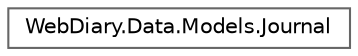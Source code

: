 digraph "Graphical Class Hierarchy"
{
 // LATEX_PDF_SIZE
  bgcolor="transparent";
  edge [fontname=Helvetica,fontsize=10,labelfontname=Helvetica,labelfontsize=10];
  node [fontname=Helvetica,fontsize=10,shape=box,height=0.2,width=0.4];
  rankdir="LR";
  Node0 [id="Node000000",label="WebDiary.Data.Models.Journal",height=0.2,width=0.4,color="grey40", fillcolor="white", style="filled",URL="$class_web_diary_1_1_data_1_1_models_1_1_journal.html",tooltip=" "];
}

